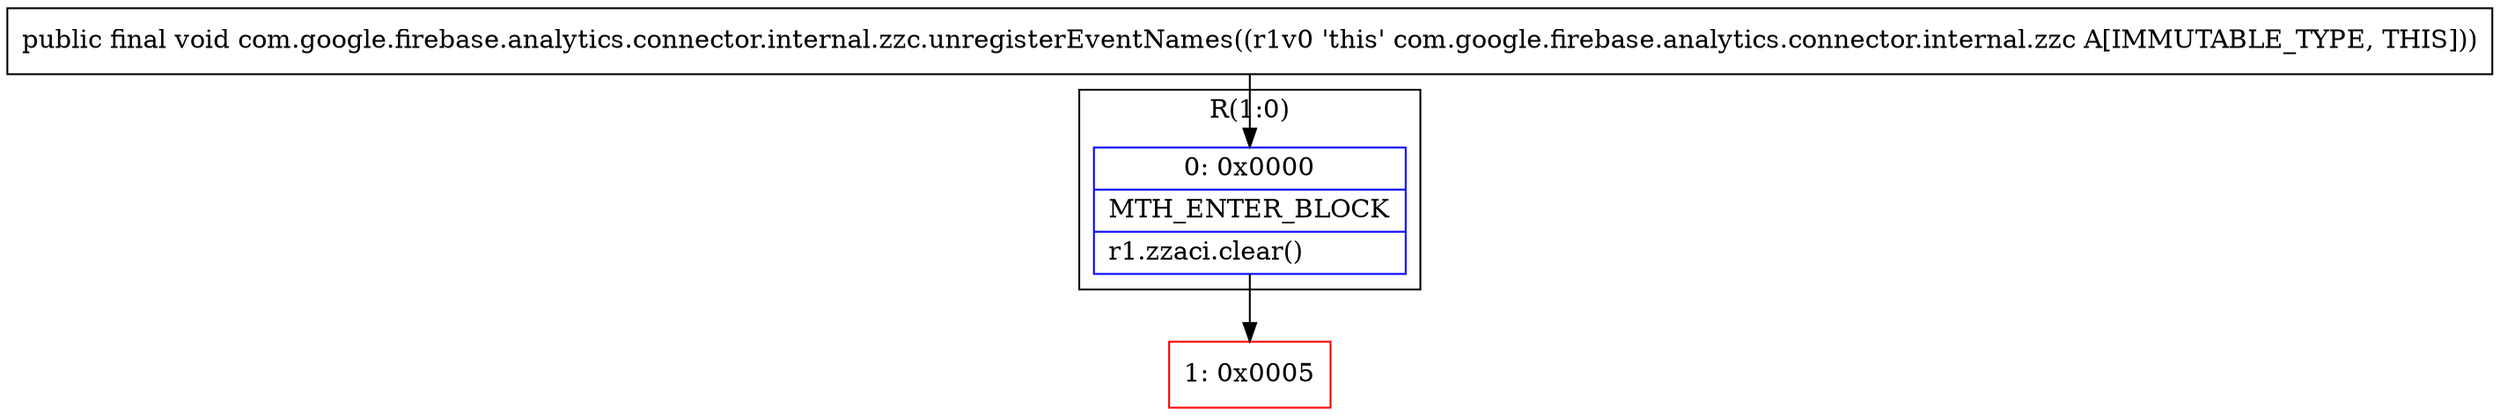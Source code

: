digraph "CFG forcom.google.firebase.analytics.connector.internal.zzc.unregisterEventNames()V" {
subgraph cluster_Region_1462869661 {
label = "R(1:0)";
node [shape=record,color=blue];
Node_0 [shape=record,label="{0\:\ 0x0000|MTH_ENTER_BLOCK\l|r1.zzaci.clear()\l}"];
}
Node_1 [shape=record,color=red,label="{1\:\ 0x0005}"];
MethodNode[shape=record,label="{public final void com.google.firebase.analytics.connector.internal.zzc.unregisterEventNames((r1v0 'this' com.google.firebase.analytics.connector.internal.zzc A[IMMUTABLE_TYPE, THIS])) }"];
MethodNode -> Node_0;
Node_0 -> Node_1;
}

